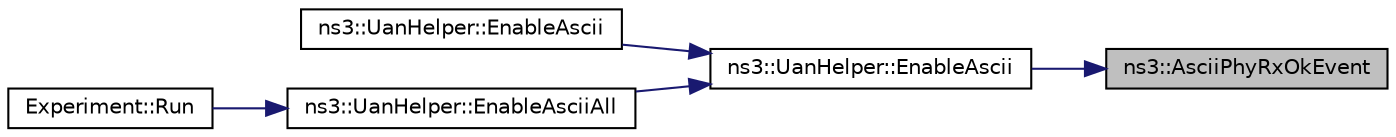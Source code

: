 digraph "ns3::AsciiPhyRxOkEvent"
{
 // LATEX_PDF_SIZE
  edge [fontname="Helvetica",fontsize="10",labelfontname="Helvetica",labelfontsize="10"];
  node [fontname="Helvetica",fontsize="10",shape=record];
  rankdir="RL";
  Node1 [label="ns3::AsciiPhyRxOkEvent",height=0.2,width=0.4,color="black", fillcolor="grey75", style="filled", fontcolor="black",tooltip="Ascii trace callback on successful packet reception."];
  Node1 -> Node2 [dir="back",color="midnightblue",fontsize="10",style="solid",fontname="Helvetica"];
  Node2 [label="ns3::UanHelper::EnableAscii",height=0.2,width=0.4,color="black", fillcolor="white", style="filled",URL="$classns3_1_1_uan_helper.html#a6346f7d56711007f193cb842dce46896",tooltip="Enable ascii output on the specified deviceid within the specified nodeid if it is of type ns3::UanNe..."];
  Node2 -> Node3 [dir="back",color="midnightblue",fontsize="10",style="solid",fontname="Helvetica"];
  Node3 [label="ns3::UanHelper::EnableAscii",height=0.2,width=0.4,color="black", fillcolor="white", style="filled",URL="$classns3_1_1_uan_helper.html#afb3901e0292a0b160606ebcbf5fdb2d9",tooltip="Enable ascii output on each device which is of the ns3::UanNetDevice type and which is located in the..."];
  Node2 -> Node4 [dir="back",color="midnightblue",fontsize="10",style="solid",fontname="Helvetica"];
  Node4 [label="ns3::UanHelper::EnableAsciiAll",height=0.2,width=0.4,color="black", fillcolor="white", style="filled",URL="$classns3_1_1_uan_helper.html#abbb973784878ac6addc48cf2a6a18da0",tooltip="Enable ascii output on each device which is of the ns3::UanNetDevice type and dump that to the specif..."];
  Node4 -> Node5 [dir="back",color="midnightblue",fontsize="10",style="solid",fontname="Helvetica"];
  Node5 [label="Experiment::Run",height=0.2,width=0.4,color="black", fillcolor="white", style="filled",URL="$class_experiment.html#a2e7dad008a78e106fdbde1917d0bca1b",tooltip="Run an experiment across a range of congestion window values."];
}
